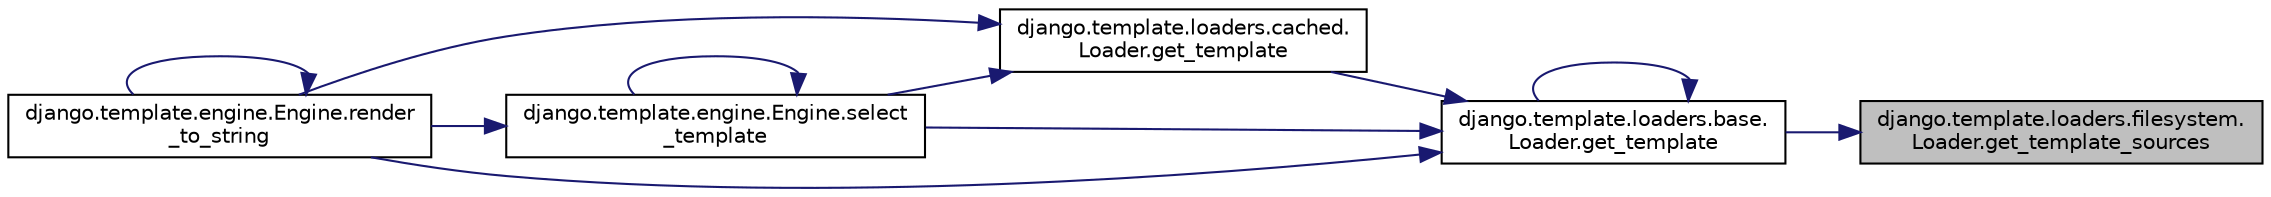 digraph "django.template.loaders.filesystem.Loader.get_template_sources"
{
 // LATEX_PDF_SIZE
  edge [fontname="Helvetica",fontsize="10",labelfontname="Helvetica",labelfontsize="10"];
  node [fontname="Helvetica",fontsize="10",shape=record];
  rankdir="RL";
  Node1 [label="django.template.loaders.filesystem.\lLoader.get_template_sources",height=0.2,width=0.4,color="black", fillcolor="grey75", style="filled", fontcolor="black",tooltip=" "];
  Node1 -> Node2 [dir="back",color="midnightblue",fontsize="10",style="solid",fontname="Helvetica"];
  Node2 [label="django.template.loaders.base.\lLoader.get_template",height=0.2,width=0.4,color="black", fillcolor="white", style="filled",URL="$db/d97/classdjango_1_1template_1_1loaders_1_1base_1_1_loader.html#aea78872f8ef459314b9b9405c0e18c87",tooltip=" "];
  Node2 -> Node2 [dir="back",color="midnightblue",fontsize="10",style="solid",fontname="Helvetica"];
  Node2 -> Node3 [dir="back",color="midnightblue",fontsize="10",style="solid",fontname="Helvetica"];
  Node3 [label="django.template.loaders.cached.\lLoader.get_template",height=0.2,width=0.4,color="black", fillcolor="white", style="filled",URL="$de/d52/classdjango_1_1template_1_1loaders_1_1cached_1_1_loader.html#a8bf8c5efe8b90047b4e0d3a70fd3b169",tooltip=" "];
  Node3 -> Node4 [dir="back",color="midnightblue",fontsize="10",style="solid",fontname="Helvetica"];
  Node4 [label="django.template.engine.Engine.render\l_to_string",height=0.2,width=0.4,color="black", fillcolor="white", style="filled",URL="$df/d3d/classdjango_1_1template_1_1engine_1_1_engine.html#a397e47e0eec5141e76b84bf39a1aebcf",tooltip=" "];
  Node4 -> Node4 [dir="back",color="midnightblue",fontsize="10",style="solid",fontname="Helvetica"];
  Node3 -> Node5 [dir="back",color="midnightblue",fontsize="10",style="solid",fontname="Helvetica"];
  Node5 [label="django.template.engine.Engine.select\l_template",height=0.2,width=0.4,color="black", fillcolor="white", style="filled",URL="$df/d3d/classdjango_1_1template_1_1engine_1_1_engine.html#abb68c8a3fe1127091d9a5865c8a52e29",tooltip=" "];
  Node5 -> Node4 [dir="back",color="midnightblue",fontsize="10",style="solid",fontname="Helvetica"];
  Node5 -> Node5 [dir="back",color="midnightblue",fontsize="10",style="solid",fontname="Helvetica"];
  Node2 -> Node4 [dir="back",color="midnightblue",fontsize="10",style="solid",fontname="Helvetica"];
  Node2 -> Node5 [dir="back",color="midnightblue",fontsize="10",style="solid",fontname="Helvetica"];
}
